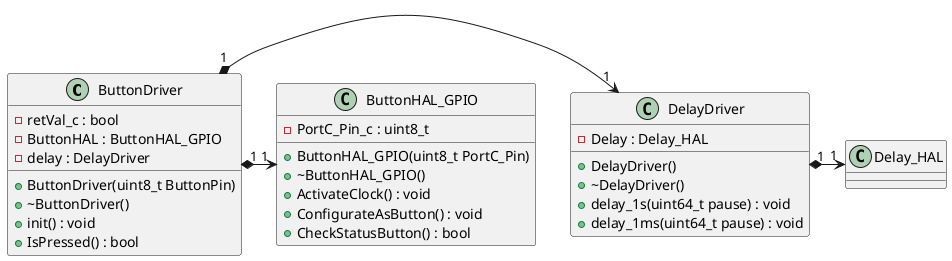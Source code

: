 
@startuml Build 1 - Press Button for LED

class ButtonDriver
{
  -retVal_c : bool
  -ButtonHAL : ButtonHAL_GPIO
  -delay : DelayDriver
  +ButtonDriver(uint8_t ButtonPin)
  +~ButtonDriver()
  +init() : void
  +IsPressed() : bool
}

ButtonDriver "1" *-r-> "1" DelayDriver
ButtonDriver "1" *-r-> "1" ButtonHAL_GPIO

class ButtonHAL_GPIO
{
    -PortC_Pin_c : uint8_t
    +ButtonHAL_GPIO(uint8_t PortC_Pin)
    +~ButtonHAL_GPIO()
    +ActivateClock() : void
    +ConfigurateAsButton() : void
    +CheckStatusButton() : bool
}

class DelayDriver
{
    -Delay : Delay_HAL
    +DelayDriver()
    +~DelayDriver()
    +delay_1s(uint64_t pause) : void
    +delay_1ms(uint64_t pause) : void
}

DelayDriver "1" *-r-> "1" Delay_HAL

@enduml
